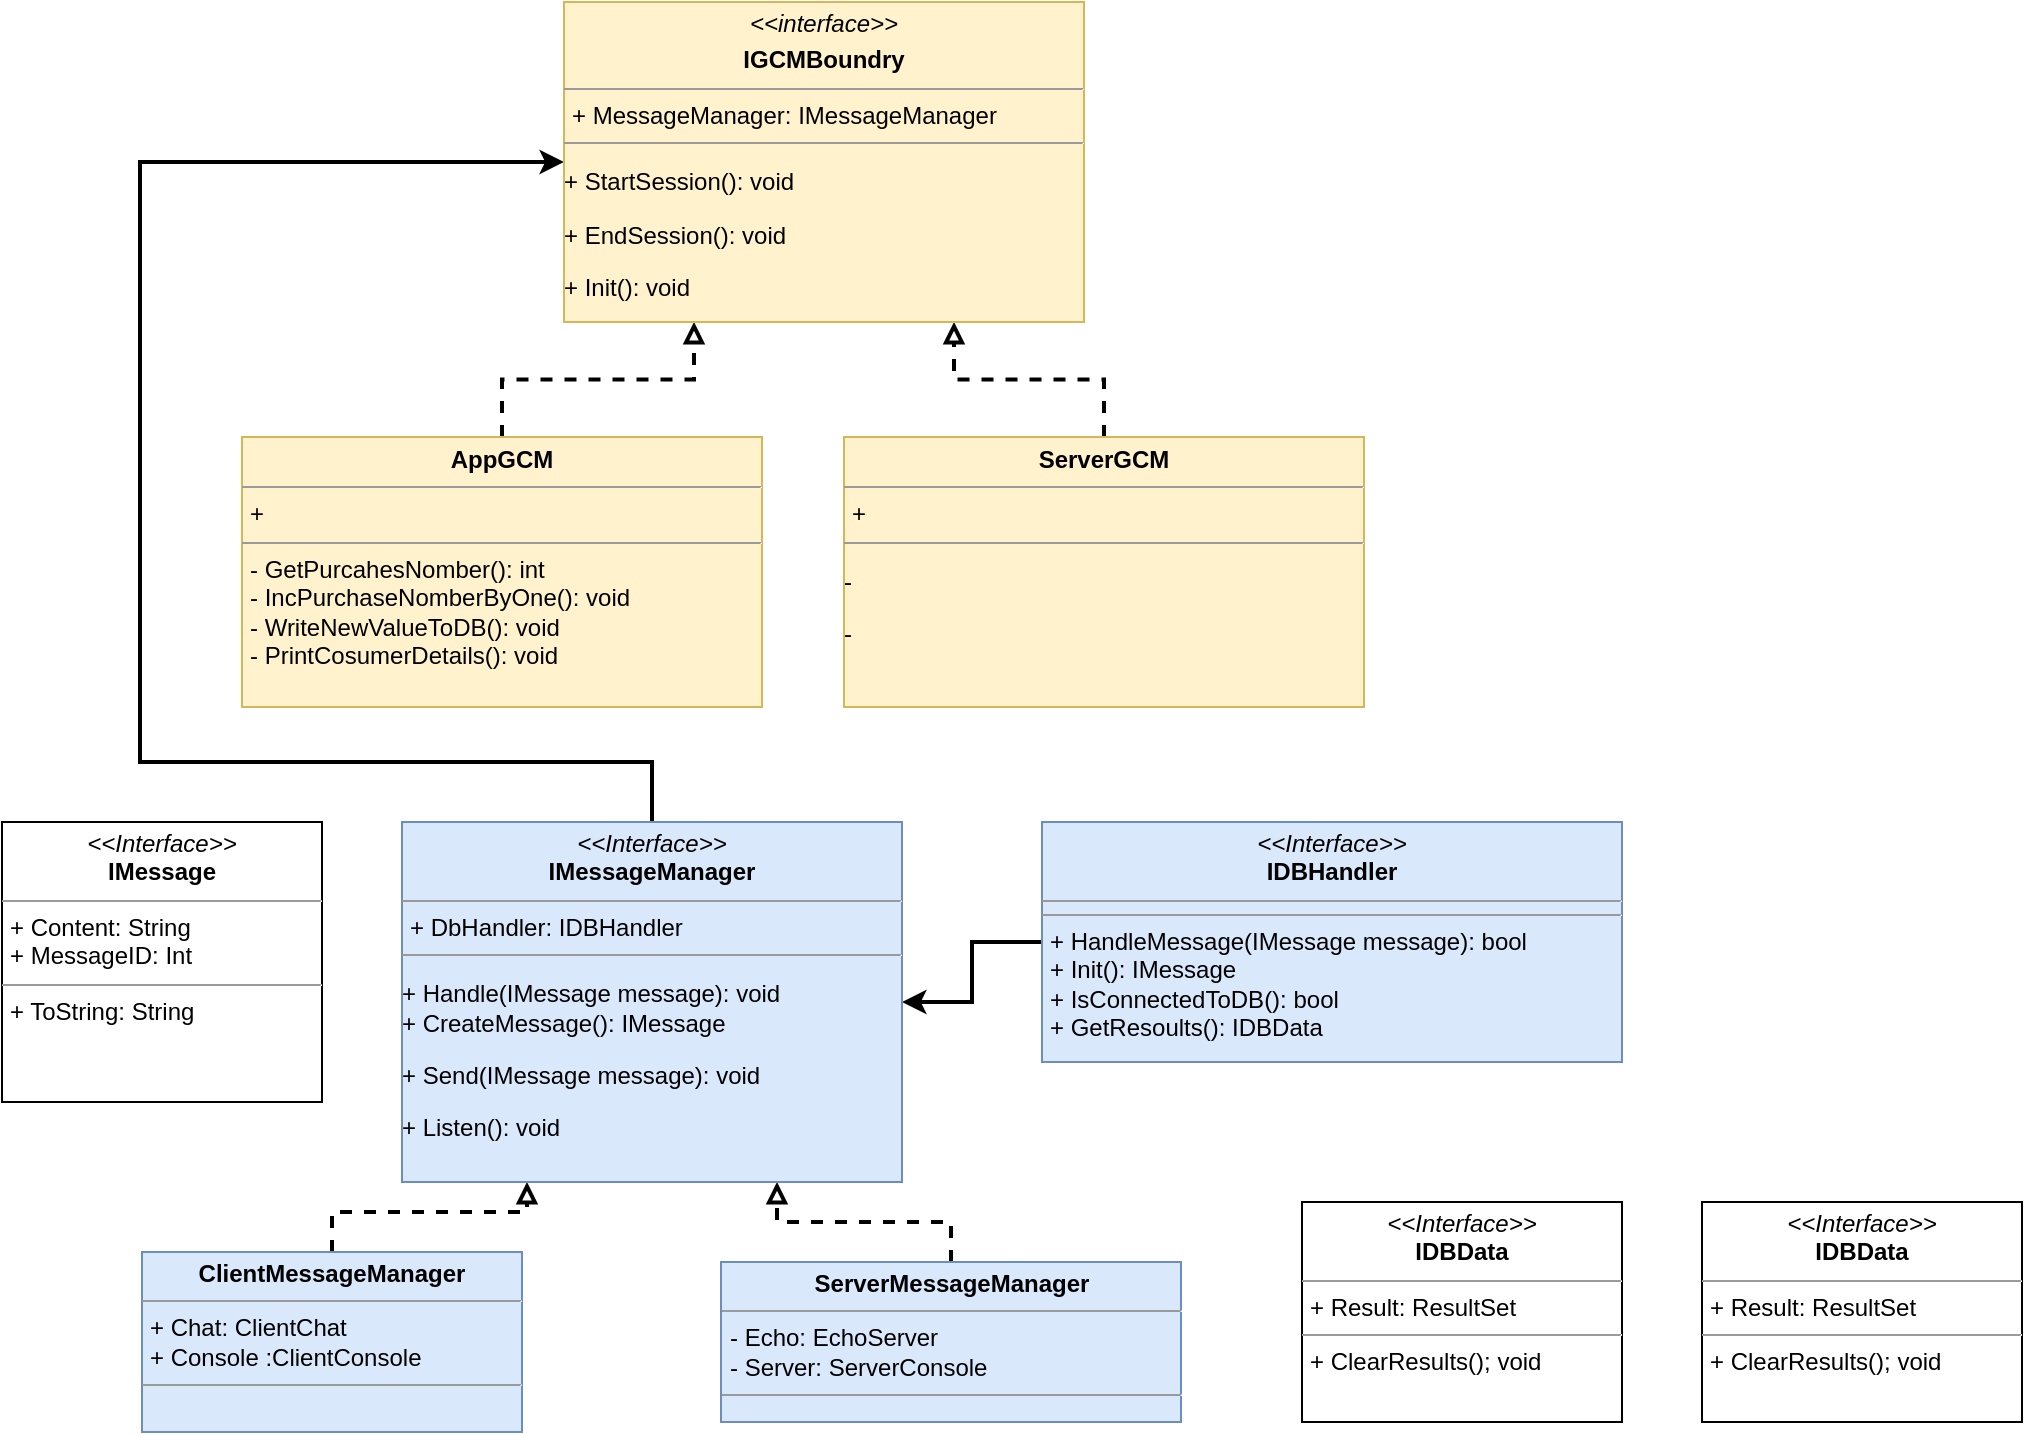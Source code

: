 <mxfile version="10.6.1" type="device"><diagram id="9pwDTkmHfiklBmfitGHS" name="Page-1"><mxGraphModel dx="1543" dy="670" grid="1" gridSize="10" guides="1" tooltips="1" connect="1" arrows="1" fold="1" page="1" pageScale="1" pageWidth="850" pageHeight="1100" math="0" shadow="0"><root><mxCell id="0"/><mxCell id="1" parent="0"/><mxCell id="gbad7c49mY1PY88YtLH_-3" style="edgeStyle=orthogonalEdgeStyle;rounded=0;orthogonalLoop=1;jettySize=auto;html=1;entryX=0.25;entryY=1;entryDx=0;entryDy=0;exitX=0.5;exitY=0;exitDx=0;exitDy=0;endArrow=block;endFill=0;dashed=1;strokeWidth=2;" parent="1" source="gbad7c49mY1PY88YtLH_-22" target="gbad7c49mY1PY88YtLH_-28" edge="1"><mxGeometry relative="1" as="geometry"><mxPoint x="216" y="635" as="sourcePoint"/><mxPoint x="261.333" y="584.833" as="targetPoint"/></mxGeometry></mxCell><mxCell id="gbad7c49mY1PY88YtLH_-5" style="edgeStyle=orthogonalEdgeStyle;rounded=0;orthogonalLoop=1;jettySize=auto;html=1;entryX=0.75;entryY=1;entryDx=0;entryDy=0;endArrow=block;endFill=0;dashed=1;strokeWidth=2;" parent="1" source="gbad7c49mY1PY88YtLH_-4" target="gbad7c49mY1PY88YtLH_-28" edge="1"><mxGeometry relative="1" as="geometry"><mxPoint x="461.333" y="584.833" as="targetPoint"/></mxGeometry></mxCell><mxCell id="gbad7c49mY1PY88YtLH_-4" value="&lt;p style=&quot;margin: 0px ; margin-top: 4px ; text-align: center&quot;&gt;&lt;b&gt;ServerMessageManager&lt;/b&gt;&lt;/p&gt;&lt;hr size=&quot;1&quot;&gt;&lt;p style=&quot;margin: 0px ; margin-left: 4px&quot;&gt;- Echo: EchoServer&lt;br&gt;&lt;/p&gt;&lt;p style=&quot;margin: 0px ; margin-left: 4px&quot;&gt;- Server: ServerConsole&lt;/p&gt;&lt;hr size=&quot;1&quot;&gt;" style="verticalAlign=top;align=left;overflow=fill;fontSize=12;fontFamily=Helvetica;html=1;fillColor=#dae8fc;strokeColor=#6c8ebf;" parent="1" vertex="1"><mxGeometry x="380.5" y="650" width="230" height="80" as="geometry"/></mxCell><mxCell id="gbad7c49mY1PY88YtLH_-22" value="&lt;p style=&quot;margin: 0px ; margin-top: 4px ; text-align: center&quot;&gt;&lt;b&gt;ClientMessageManager&lt;/b&gt;&lt;br&gt;&lt;/p&gt;&lt;hr size=&quot;1&quot;&gt;&lt;p style=&quot;margin: 0px ; margin-left: 4px&quot;&gt;+ Chat: ClientChat&lt;/p&gt;&lt;p style=&quot;margin: 0px ; margin-left: 4px&quot;&gt;+ Console :ClientConsole&lt;br&gt;&lt;/p&gt;&lt;hr size=&quot;1&quot;&gt;&lt;p style=&quot;margin: 0px ; margin-left: 4px&quot;&gt;&lt;br&gt;&lt;/p&gt;" style="verticalAlign=top;align=left;overflow=fill;fontSize=12;fontFamily=Helvetica;html=1;fillColor=#dae8fc;strokeColor=#6c8ebf;" parent="1" vertex="1"><mxGeometry x="91" y="645" width="190" height="90" as="geometry"/></mxCell><mxCell id="gbad7c49mY1PY88YtLH_-23" value="&lt;p style=&quot;margin: 0px ; margin-top: 4px ; text-align: center&quot;&gt;&lt;i&gt;&amp;lt;&amp;lt;Interface&amp;gt;&amp;gt;&lt;/i&gt;&lt;br&gt;&lt;b&gt;IMessage&lt;/b&gt;&lt;/p&gt;&lt;hr size=&quot;1&quot;&gt;&lt;p style=&quot;margin: 0px ; margin-left: 4px&quot;&gt;+ Content: String&lt;br&gt;+ MessageID: Int&lt;/p&gt;&lt;hr size=&quot;1&quot;&gt;&lt;p style=&quot;margin: 0px ; margin-left: 4px&quot;&gt;+ ToString: String&lt;/p&gt;" style="verticalAlign=top;align=left;overflow=fill;fontSize=12;fontFamily=Helvetica;html=1;" parent="1" vertex="1"><mxGeometry x="21" y="430" width="160" height="140" as="geometry"/></mxCell><mxCell id="21znCH5vFfZLnnx4VI4U-3" style="edgeStyle=orthogonalEdgeStyle;rounded=0;orthogonalLoop=1;jettySize=auto;html=1;strokeWidth=2;" edge="1" parent="1" source="gbad7c49mY1PY88YtLH_-25" target="gbad7c49mY1PY88YtLH_-28"><mxGeometry relative="1" as="geometry"/></mxCell><mxCell id="gbad7c49mY1PY88YtLH_-25" value="&lt;p style=&quot;margin: 0px ; margin-top: 4px ; text-align: center&quot;&gt;&lt;i&gt;&amp;lt;&amp;lt;Interface&amp;gt;&amp;gt;&lt;/i&gt;&lt;br&gt;&lt;b&gt;IDBHandler&lt;/b&gt;&lt;/p&gt;&lt;hr size=&quot;1&quot;&gt;&lt;hr size=&quot;1&quot;&gt;&lt;p style=&quot;margin: 0px ; margin-left: 4px&quot;&gt;+ HandleMessage(IMessage message): bool&lt;br&gt;+ Init(): IMessage&lt;/p&gt;&lt;p style=&quot;margin: 0px ; margin-left: 4px&quot;&gt;+ IsConnectedToDB(): bool&lt;/p&gt;&lt;p style=&quot;margin: 0px ; margin-left: 4px&quot;&gt;+ GetResoults(): IDBData&lt;br&gt;&lt;/p&gt;" style="verticalAlign=top;align=left;overflow=fill;fontSize=12;fontFamily=Helvetica;html=1;fillColor=#dae8fc;strokeColor=#6c8ebf;" parent="1" vertex="1"><mxGeometry x="541" y="430" width="290" height="120" as="geometry"/></mxCell><mxCell id="gbad7c49mY1PY88YtLH_-27" value="&lt;p style=&quot;margin: 0px ; margin-top: 4px ; text-align: center&quot;&gt;&lt;i&gt;&amp;lt;&amp;lt;Interface&amp;gt;&amp;gt;&lt;/i&gt;&lt;br&gt;&lt;b&gt;IDBData&lt;/b&gt;&lt;/p&gt;&lt;hr size=&quot;1&quot;&gt;&lt;p style=&quot;margin: 0px ; margin-left: 4px&quot;&gt;+ Result: ResultSet&lt;/p&gt;&lt;hr size=&quot;1&quot;&gt;&lt;p style=&quot;margin: 0px ; margin-left: 4px&quot;&gt;+ ClearResults(); void&lt;/p&gt;&lt;p style=&quot;margin: 0px ; margin-left: 4px&quot;&gt;&lt;br&gt;&lt;/p&gt;" style="verticalAlign=top;align=left;overflow=fill;fontSize=12;fontFamily=Helvetica;html=1;" parent="1" vertex="1"><mxGeometry x="671" y="620" width="160" height="110" as="geometry"/></mxCell><mxCell id="21znCH5vFfZLnnx4VI4U-2" style="edgeStyle=orthogonalEdgeStyle;rounded=0;orthogonalLoop=1;jettySize=auto;html=1;entryX=0;entryY=0.5;entryDx=0;entryDy=0;strokeWidth=2;" edge="1" parent="1" source="gbad7c49mY1PY88YtLH_-28" target="gbad7c49mY1PY88YtLH_-32"><mxGeometry relative="1" as="geometry"><Array as="points"><mxPoint x="346" y="400"/><mxPoint x="90" y="400"/><mxPoint x="90" y="100"/></Array></mxGeometry></mxCell><mxCell id="gbad7c49mY1PY88YtLH_-28" value="&lt;p style=&quot;margin: 0px ; margin-top: 4px ; text-align: center&quot;&gt;&lt;i&gt;&amp;lt;&amp;lt;Interface&amp;gt;&amp;gt;&lt;/i&gt;&lt;br&gt;&lt;b&gt;IMessageManager&lt;/b&gt;&lt;/p&gt;&lt;hr size=&quot;1&quot;&gt;&lt;p style=&quot;margin: 0px ; margin-left: 4px&quot;&gt;+ DbHandler: IDBHandler&lt;br&gt;&lt;/p&gt;&lt;hr size=&quot;1&quot;&gt;&lt;p&gt;+ Handle(IMessage message): void&lt;br&gt;+ CreateMessage(): IMessage&lt;/p&gt;&lt;p&gt;+ Send(IMessage message): void&lt;/p&gt;&lt;p&gt;+ Listen(): void&lt;/p&gt;&lt;p&gt;&lt;br&gt;&lt;/p&gt;" style="verticalAlign=top;align=left;overflow=fill;fontSize=12;fontFamily=Helvetica;html=1;fillColor=#dae8fc;strokeColor=#6c8ebf;" parent="1" vertex="1"><mxGeometry x="221" y="430" width="250" height="180" as="geometry"/></mxCell><mxCell id="gbad7c49mY1PY88YtLH_-35" style="edgeStyle=orthogonalEdgeStyle;rounded=0;orthogonalLoop=1;jettySize=auto;html=1;exitX=0.5;exitY=0;exitDx=0;exitDy=0;entryX=0.25;entryY=1;entryDx=0;entryDy=0;dashed=1;endArrow=block;endFill=0;strokeWidth=2;" parent="1" source="gbad7c49mY1PY88YtLH_-29" target="gbad7c49mY1PY88YtLH_-32" edge="1"><mxGeometry relative="1" as="geometry"/></mxCell><mxCell id="gbad7c49mY1PY88YtLH_-29" value="&lt;p style=&quot;margin: 0px ; margin-top: 4px ; text-align: center&quot;&gt;&lt;b&gt;AppGCM&lt;/b&gt;&lt;br&gt;&lt;/p&gt;&lt;hr size=&quot;1&quot;&gt;&lt;p style=&quot;margin: 0px ; margin-left: 4px&quot;&gt;+&lt;br&gt;&lt;/p&gt;&lt;hr size=&quot;1&quot;&gt;&lt;p style=&quot;margin: 0px ; margin-left: 4px&quot;&gt;- GetPurcahesNomber(): int&lt;br&gt;&lt;/p&gt;&lt;p style=&quot;margin: 0px ; margin-left: 4px&quot;&gt;- IncPurchaseNomberByOne(): void&lt;/p&gt;&lt;p style=&quot;margin: 0px ; margin-left: 4px&quot;&gt;- WriteNewValueToDB(): void&lt;/p&gt;&lt;p style=&quot;margin: 0px ; margin-left: 4px&quot;&gt;- PrintCosumerDetails(): void&lt;br&gt;&lt;/p&gt;" style="verticalAlign=top;align=left;overflow=fill;fontSize=12;fontFamily=Helvetica;html=1;fillColor=#fff2cc;strokeColor=#d6b656;" parent="1" vertex="1"><mxGeometry x="141" y="237.5" width="260" height="135" as="geometry"/></mxCell><mxCell id="gbad7c49mY1PY88YtLH_-33" style="edgeStyle=orthogonalEdgeStyle;rounded=0;orthogonalLoop=1;jettySize=auto;html=1;dashed=1;endArrow=block;endFill=0;strokeWidth=2;entryX=0.75;entryY=1;entryDx=0;entryDy=0;" parent="1" source="gbad7c49mY1PY88YtLH_-30" target="gbad7c49mY1PY88YtLH_-32" edge="1"><mxGeometry relative="1" as="geometry"/></mxCell><mxCell id="gbad7c49mY1PY88YtLH_-30" value="&lt;p style=&quot;margin: 0px ; margin-top: 4px ; text-align: center&quot;&gt;&lt;b&gt;ServerGCM&lt;/b&gt;&lt;br&gt;&lt;/p&gt;&lt;hr size=&quot;1&quot;&gt;&lt;p style=&quot;margin: 0px ; margin-left: 4px&quot;&gt;+ &lt;br&gt;&lt;/p&gt;&lt;hr size=&quot;1&quot;&gt;&lt;p&gt;- &lt;br&gt;&lt;/p&gt;- " style="verticalAlign=top;align=left;overflow=fill;fontSize=12;fontFamily=Helvetica;html=1;fillColor=#fff2cc;strokeColor=#d6b656;" parent="1" vertex="1"><mxGeometry x="442" y="237.5" width="260" height="135" as="geometry"/></mxCell><mxCell id="gbad7c49mY1PY88YtLH_-32" value="&lt;p style=&quot;margin: 0px ; margin-top: 4px ; text-align: center&quot;&gt;&lt;i&gt;&amp;lt;&amp;lt;interface&amp;gt;&amp;gt;&lt;/i&gt;&lt;br&gt;&lt;b&gt;&lt;/b&gt;&lt;/p&gt;&lt;p style=&quot;margin: 0px ; margin-top: 4px ; text-align: center&quot;&gt;&lt;b&gt;IGCMBoundry&lt;/b&gt;&lt;br&gt;&lt;/p&gt;&lt;hr size=&quot;1&quot;&gt;&lt;p style=&quot;margin: 0px ; margin-left: 4px&quot;&gt;+ MessageManager: IMessageManager&lt;/p&gt;&lt;hr size=&quot;1&quot;&gt;&lt;p&gt;+ StartSession(): void&lt;br&gt;&lt;/p&gt;&lt;p&gt;+ EndSession(): void &lt;br&gt;&lt;/p&gt;&lt;p&gt;+ Init(): void&lt;br&gt;&lt;/p&gt;" style="verticalAlign=top;align=left;overflow=fill;fontSize=12;fontFamily=Helvetica;html=1;fillColor=#fff2cc;strokeColor=#d6b656;" parent="1" vertex="1"><mxGeometry x="302" y="20" width="260" height="160" as="geometry"/></mxCell><mxCell id="21znCH5vFfZLnnx4VI4U-1" value="&lt;p style=&quot;margin: 0px ; margin-top: 4px ; text-align: center&quot;&gt;&lt;i&gt;&amp;lt;&amp;lt;Interface&amp;gt;&amp;gt;&lt;/i&gt;&lt;br&gt;&lt;b&gt;IDBData&lt;/b&gt;&lt;/p&gt;&lt;hr size=&quot;1&quot;&gt;&lt;p style=&quot;margin: 0px ; margin-left: 4px&quot;&gt;+ Result: ResultSet&lt;/p&gt;&lt;hr size=&quot;1&quot;&gt;&lt;p style=&quot;margin: 0px ; margin-left: 4px&quot;&gt;+ ClearResults(); void&lt;/p&gt;&lt;p style=&quot;margin: 0px ; margin-left: 4px&quot;&gt;&lt;br&gt;&lt;/p&gt;" style="verticalAlign=top;align=left;overflow=fill;fontSize=12;fontFamily=Helvetica;html=1;" vertex="1" parent="1"><mxGeometry x="871" y="620" width="160" height="110" as="geometry"/></mxCell></root></mxGraphModel></diagram></mxfile>